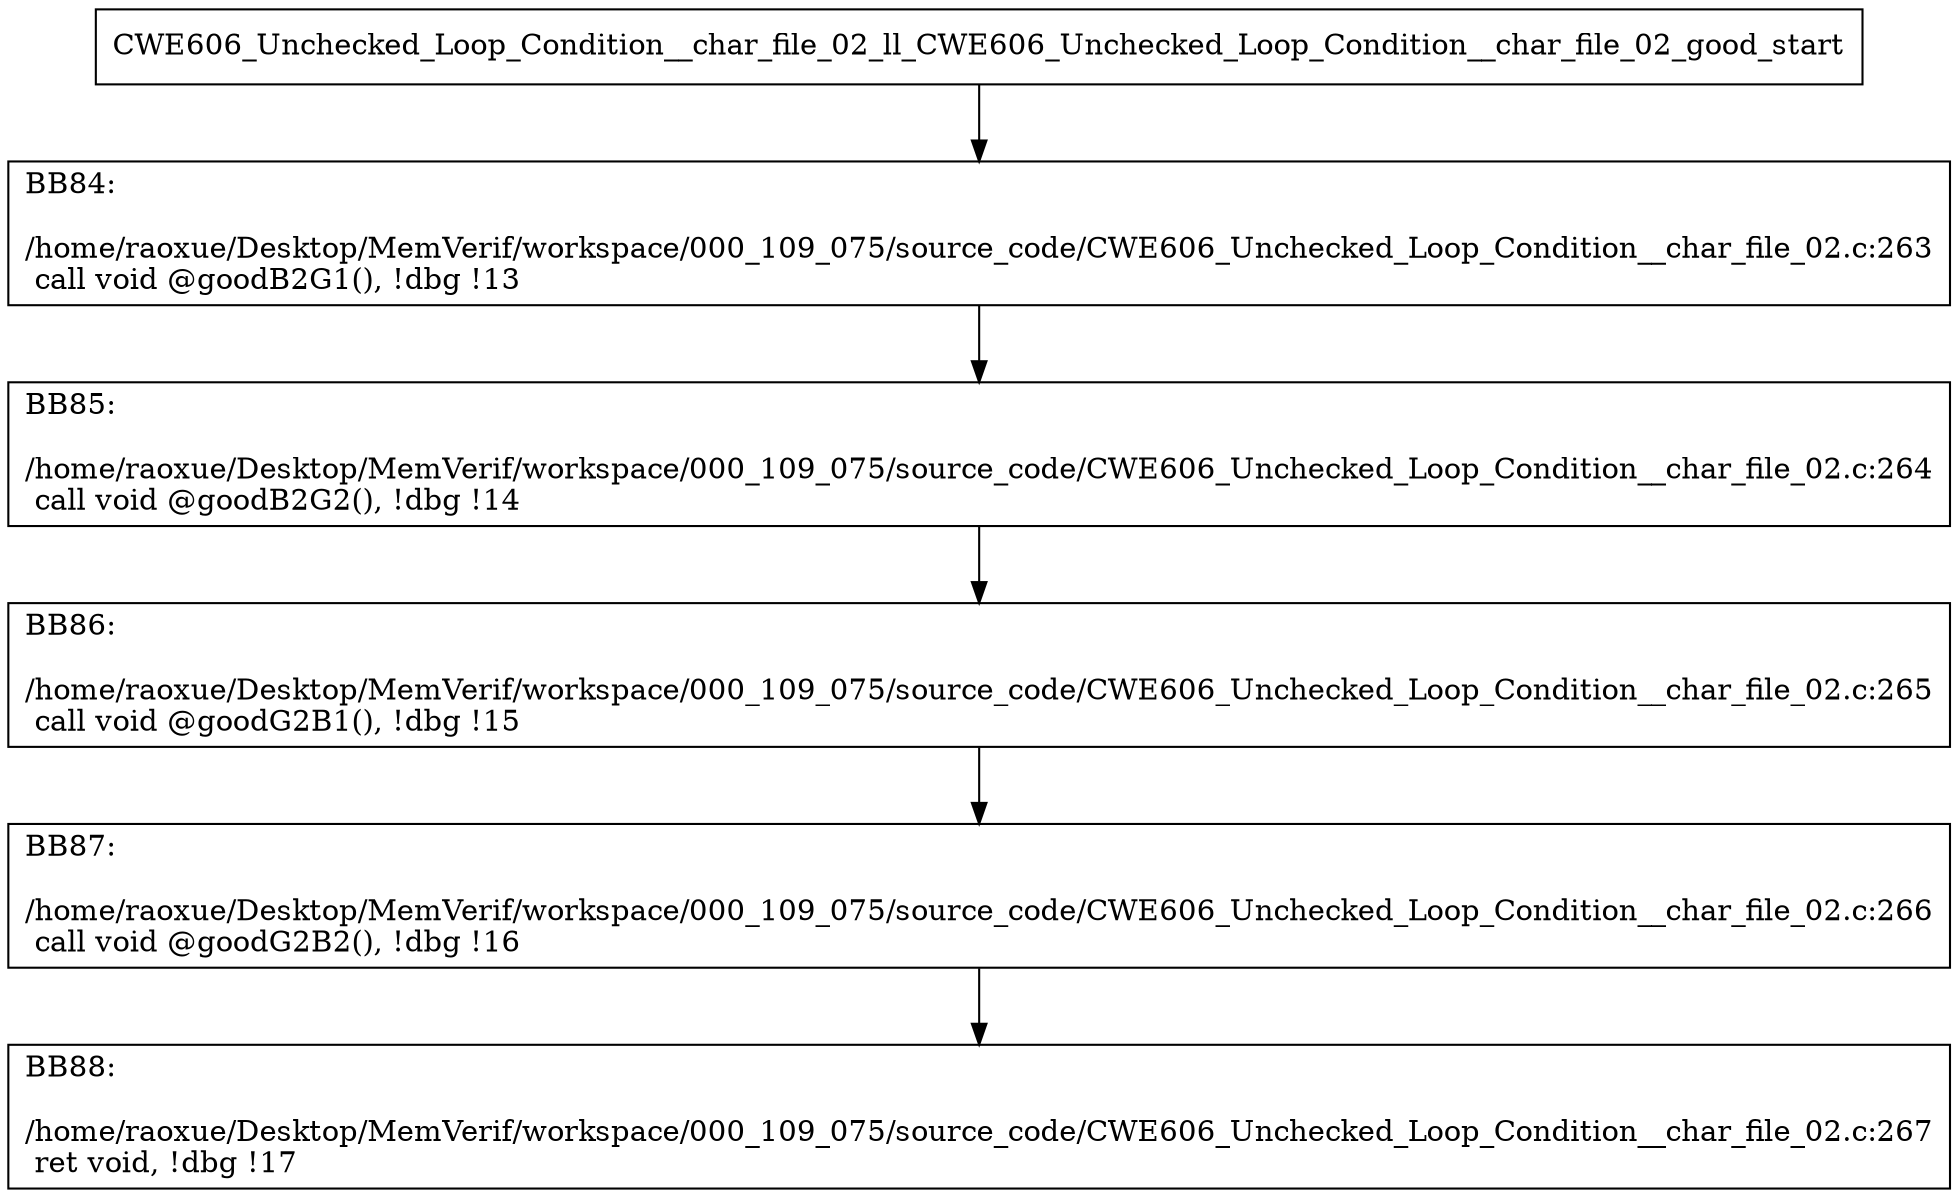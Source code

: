 digraph "CFG for'CWE606_Unchecked_Loop_Condition__char_file_02_ll_CWE606_Unchecked_Loop_Condition__char_file_02_good' function" {
	BBCWE606_Unchecked_Loop_Condition__char_file_02_ll_CWE606_Unchecked_Loop_Condition__char_file_02_good_start[shape=record,label="{CWE606_Unchecked_Loop_Condition__char_file_02_ll_CWE606_Unchecked_Loop_Condition__char_file_02_good_start}"];
	BBCWE606_Unchecked_Loop_Condition__char_file_02_ll_CWE606_Unchecked_Loop_Condition__char_file_02_good_start-> CWE606_Unchecked_Loop_Condition__char_file_02_ll_CWE606_Unchecked_Loop_Condition__char_file_02_goodBB84;
	CWE606_Unchecked_Loop_Condition__char_file_02_ll_CWE606_Unchecked_Loop_Condition__char_file_02_goodBB84 [shape=record, label="{BB84:\l\l/home/raoxue/Desktop/MemVerif/workspace/000_109_075/source_code/CWE606_Unchecked_Loop_Condition__char_file_02.c:263\l
  call void @goodB2G1(), !dbg !13\l
}"];
	CWE606_Unchecked_Loop_Condition__char_file_02_ll_CWE606_Unchecked_Loop_Condition__char_file_02_goodBB84-> CWE606_Unchecked_Loop_Condition__char_file_02_ll_CWE606_Unchecked_Loop_Condition__char_file_02_goodBB85;
	CWE606_Unchecked_Loop_Condition__char_file_02_ll_CWE606_Unchecked_Loop_Condition__char_file_02_goodBB85 [shape=record, label="{BB85:\l\l/home/raoxue/Desktop/MemVerif/workspace/000_109_075/source_code/CWE606_Unchecked_Loop_Condition__char_file_02.c:264\l
  call void @goodB2G2(), !dbg !14\l
}"];
	CWE606_Unchecked_Loop_Condition__char_file_02_ll_CWE606_Unchecked_Loop_Condition__char_file_02_goodBB85-> CWE606_Unchecked_Loop_Condition__char_file_02_ll_CWE606_Unchecked_Loop_Condition__char_file_02_goodBB86;
	CWE606_Unchecked_Loop_Condition__char_file_02_ll_CWE606_Unchecked_Loop_Condition__char_file_02_goodBB86 [shape=record, label="{BB86:\l\l/home/raoxue/Desktop/MemVerif/workspace/000_109_075/source_code/CWE606_Unchecked_Loop_Condition__char_file_02.c:265\l
  call void @goodG2B1(), !dbg !15\l
}"];
	CWE606_Unchecked_Loop_Condition__char_file_02_ll_CWE606_Unchecked_Loop_Condition__char_file_02_goodBB86-> CWE606_Unchecked_Loop_Condition__char_file_02_ll_CWE606_Unchecked_Loop_Condition__char_file_02_goodBB87;
	CWE606_Unchecked_Loop_Condition__char_file_02_ll_CWE606_Unchecked_Loop_Condition__char_file_02_goodBB87 [shape=record, label="{BB87:\l\l/home/raoxue/Desktop/MemVerif/workspace/000_109_075/source_code/CWE606_Unchecked_Loop_Condition__char_file_02.c:266\l
  call void @goodG2B2(), !dbg !16\l
}"];
	CWE606_Unchecked_Loop_Condition__char_file_02_ll_CWE606_Unchecked_Loop_Condition__char_file_02_goodBB87-> CWE606_Unchecked_Loop_Condition__char_file_02_ll_CWE606_Unchecked_Loop_Condition__char_file_02_goodBB88;
	CWE606_Unchecked_Loop_Condition__char_file_02_ll_CWE606_Unchecked_Loop_Condition__char_file_02_goodBB88 [shape=record, label="{BB88:\l\l/home/raoxue/Desktop/MemVerif/workspace/000_109_075/source_code/CWE606_Unchecked_Loop_Condition__char_file_02.c:267\l
  ret void, !dbg !17\l
}"];
}

